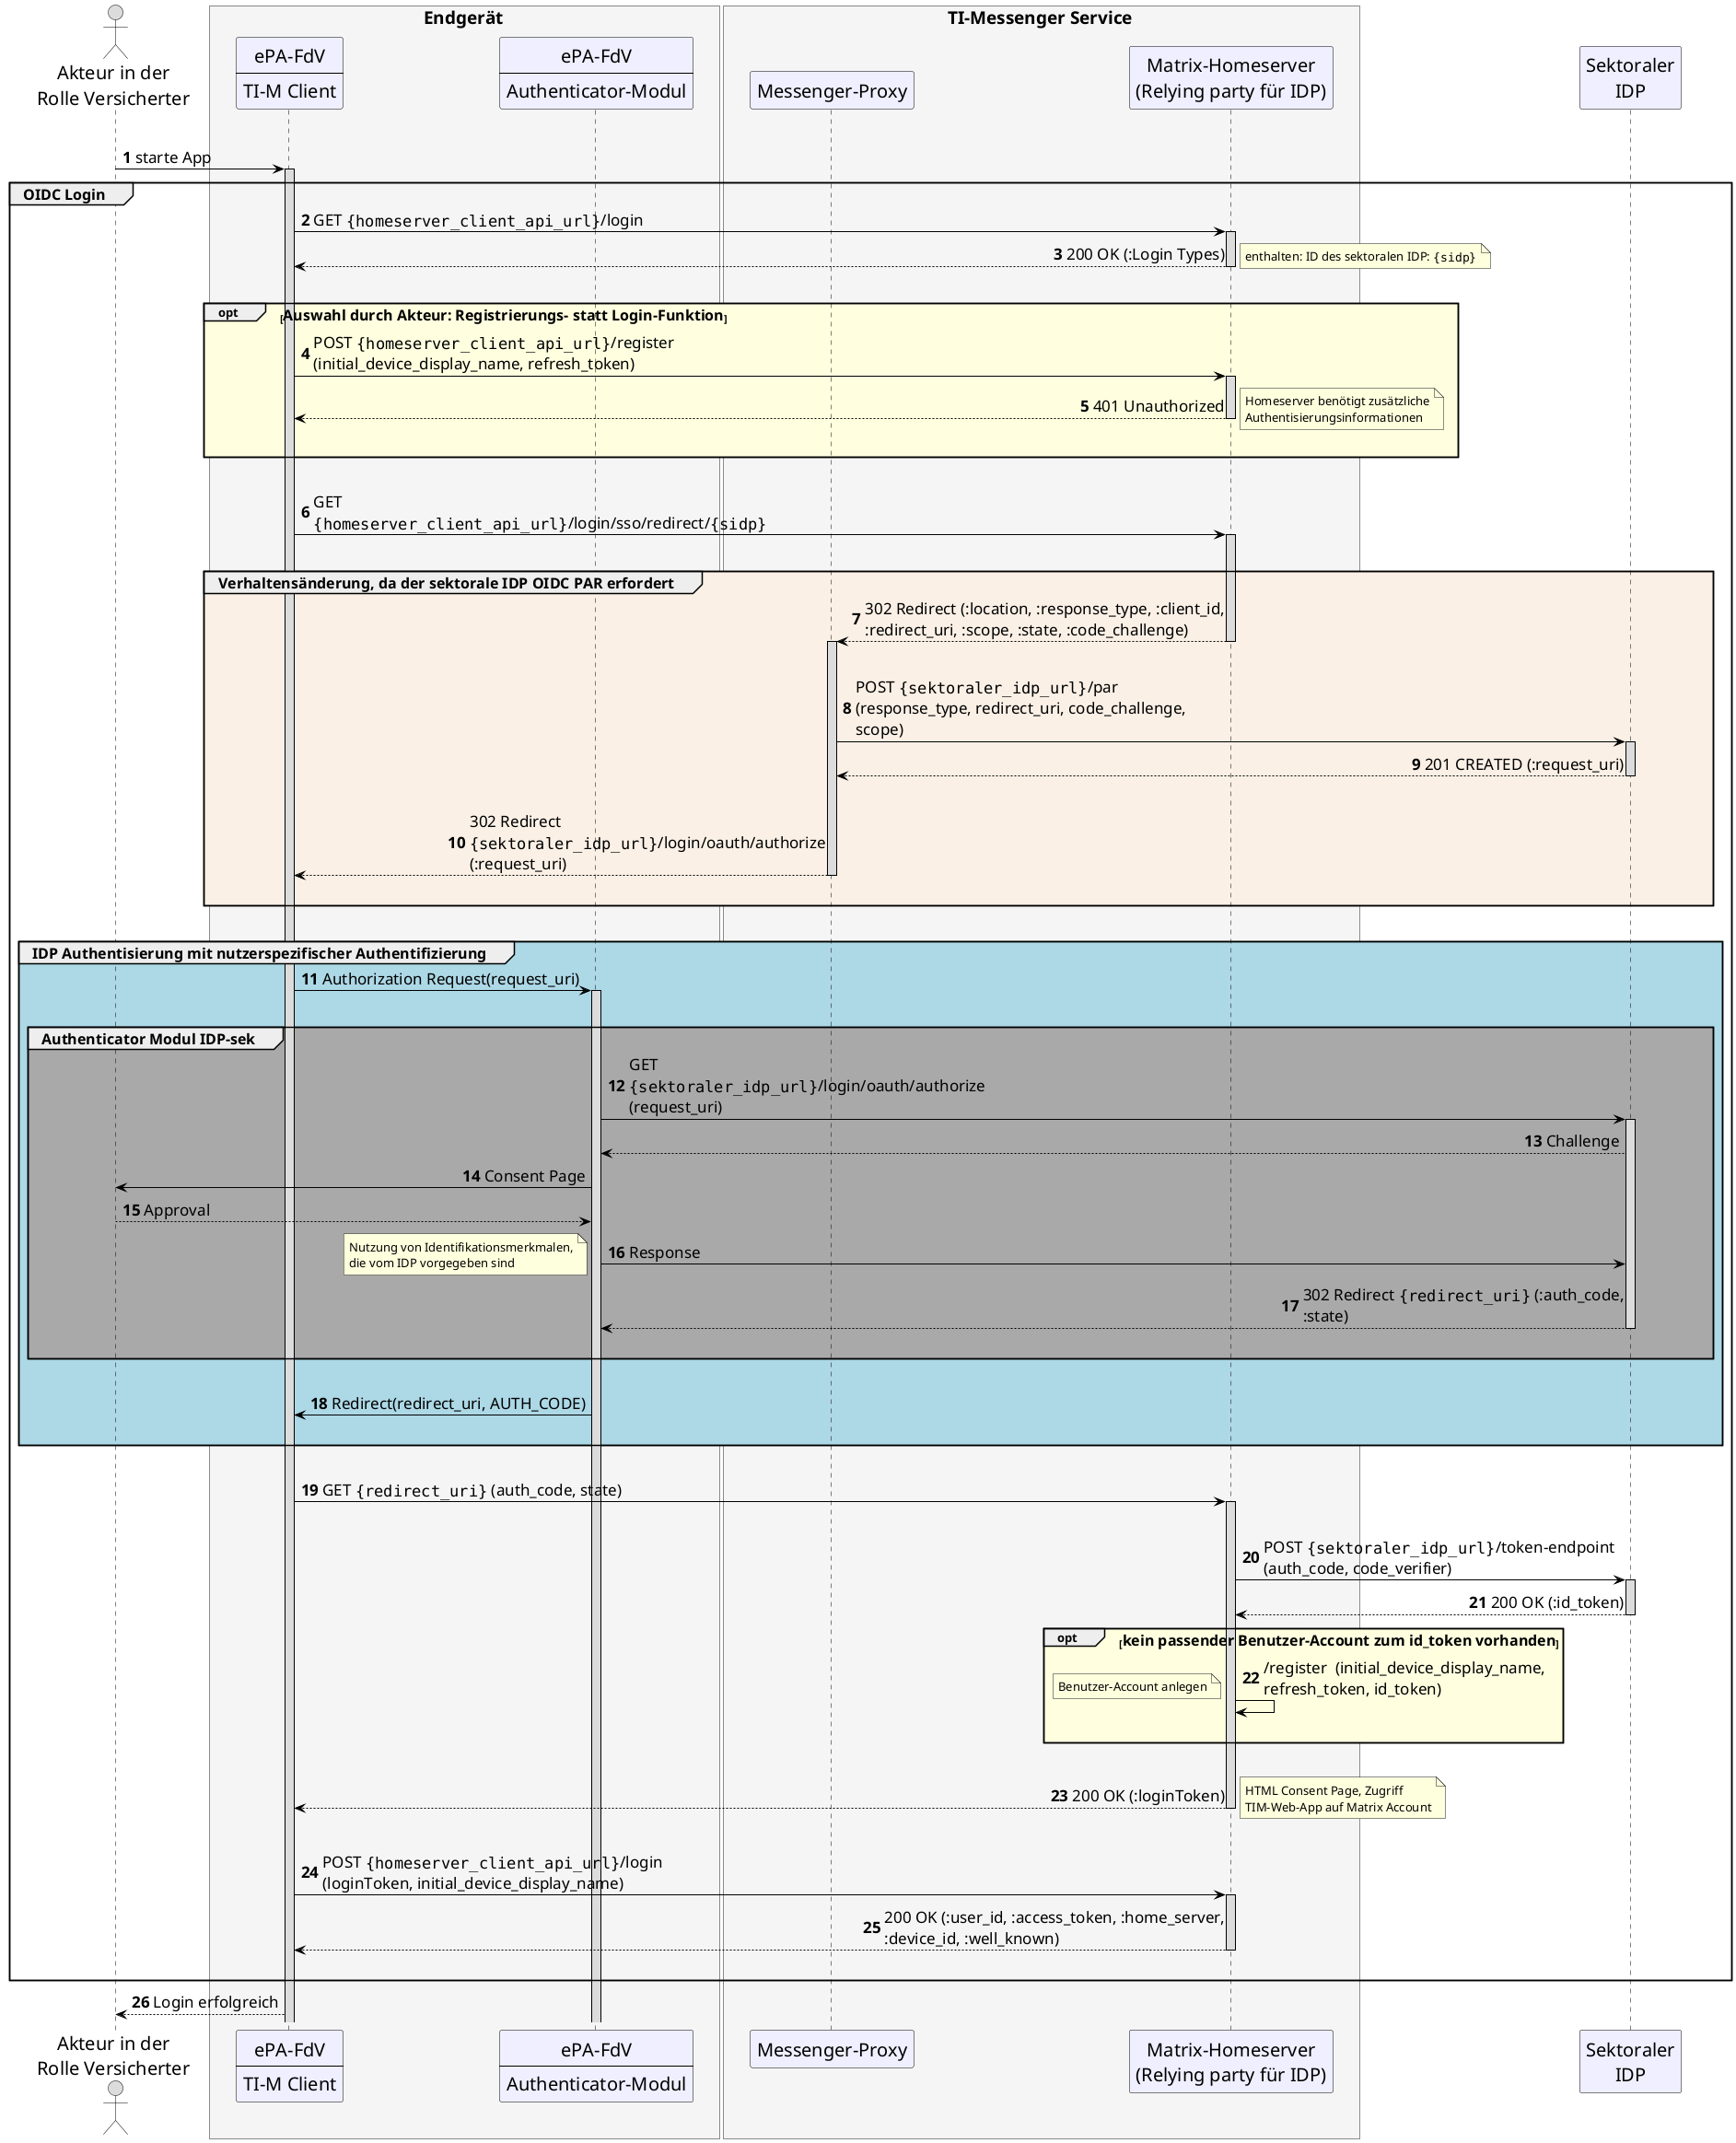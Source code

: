 @startuml
skinparam sequenceMessageAlign direction
skinparam WrapWidth 300
skinparam BoxPadding 1
skinparam ParticipantPadding 25
skinparam sequenceReferenceHeaderBackgroundColor palegreen
scale max 2048 width
skinparam maxMessageSize 400

skinparam sequence {
ArrowColor black
ArrowFontSize 17
ActorBorderColor black
LifeLineBorderColor black
LifeLineBackgroundColor Gainsboro

ParticipantBorderColor Motivation
ParticipantBackgroundColor Motivation
ParticipantFontSize 20
ParticipantFontColor black
ParticipantBorderColor Black
ParticipantBackgroundColor MOTIVATION

ActorBackgroundColor Gainsboro
ActorFontColor black
ActorFontSize 20
}

autonumber

actor us as "Akteur in der\nRolle Versicherter"
box <size:19>Endgerät</size> #WhiteSmoke
    participant app [
      ePA-FdV
      ----
      TI-M Client
    ]
     participant auth [
      ePA-FdV
      ----
      Authenticator-Modul
    ]
end box
box <size:19>TI-Messenger Service</size> #WhiteSmoke
  participant pr as "Messenger-Proxy"
  participant hs as "Matrix-Homeserver\n(Relying party für IDP)"
end box
participant idp as "Sektoraler\nIDP"

|||

us -> app: starte App

activate app
  group <size:16>OIDC Login</size>
    app -> hs ++: GET ""{homeserver_client_api_url}""/login
    hs --> app --: 200 OK (:Login Types)
    note right
    enthalten: ID des sektoralen IDP: ""{sidp}""
    end note
    |||
    opt #LightYellow <size:16>Auswahl durch Akteur: Registrierungs- statt Login-Funktion</size>
    app -> hs ++: POST ""{homeserver_client_api_url}""/register (initial_device_display_name, refresh_token)
    hs --> app --: 401 Unauthorized
    note right
    Homeserver benötigt zusätzliche Authentisierungsinformationen
    end note
    |||
    end
    |||
    app -> hs++: GET ""{homeserver_client_api_url}""/login/sso/redirect/""{sidp}""
    |||
    group #Linen <size:16>Verhaltensänderung, da der sektorale IDP OIDC PAR erfordert</size>
      hs --> pr --++: 302 Redirect (:location, :response_type, :client_id, :redirect_uri, :scope, :state, :code_challenge)
      |||
      pr -> idp ++: POST ""{sektoraler_idp_url}""/par (response_type, redirect_uri, code_challenge, scope)

      idp --> pr --: 201 CREATED (:request_uri)
      |||
      pr --> app --: 302 Redirect ""{sektoraler_idp_url}""/login/oauth/authorize (:request_uri)
      |||
    end
    |||
    group #LightBlue <size:16>IDP Authentisierung mit nutzerspezifischer Authentifizierung</size>
      app -> auth ++ : Authorization Request(request_uri)
      
      |||
      group #DarkGray <size:16>Authenticator Modul IDP-sek</size>
        auth -> idp ++: GET ""{sektoraler_idp_url}""/login/oauth/authorize (request_uri)
        idp --> auth: Challenge
        auth -> us: Consent Page
        us --> auth: Approval
        auth -> idp: Response
        note left
        Nutzung von Identifikationsmerkmalen,
        die vom IDP vorgegeben sind
        end note
        idp --> auth --: 302 Redirect ""{redirect_uri}"" (:auth_code, :state)
      |||
      end
      |||
      auth ->app: Redirect(redirect_uri, AUTH_CODE)
      |||
    end
    |||
    app -> hs ++: GET ""{redirect_uri}"" (auth_code, state)
    |||
    hs -> idp ++: POST ""{sektoraler_idp_url}""/token-endpoint (auth_code, code_verifier)
    idp --> hs --: 200 OK (:id_token)
    opt #LightYellow <size:16>kein passender Benutzer-Account zum id_token vorhanden</size>
    hs -> hs: /register  (initial_device_display_name, refresh_token, id_token)
    note left
    Benutzer-Account anlegen
    end note
    |||
    end
    |||
    hs --> app --: 200 OK (:loginToken)
    note right
    HTML Consent Page, Zugriff
    TIM-Web-App auf Matrix Account
    end note
    |||
    app -> hs ++: POST ""{homeserver_client_api_url}""/login (loginToken, initial_device_display_name)
    hs --> app --: 200 OK (:user_id, :access_token, :home_server, :device_id, :well_known)
    |||
  end
  app --> us: Login erfolgreich
@enduml
